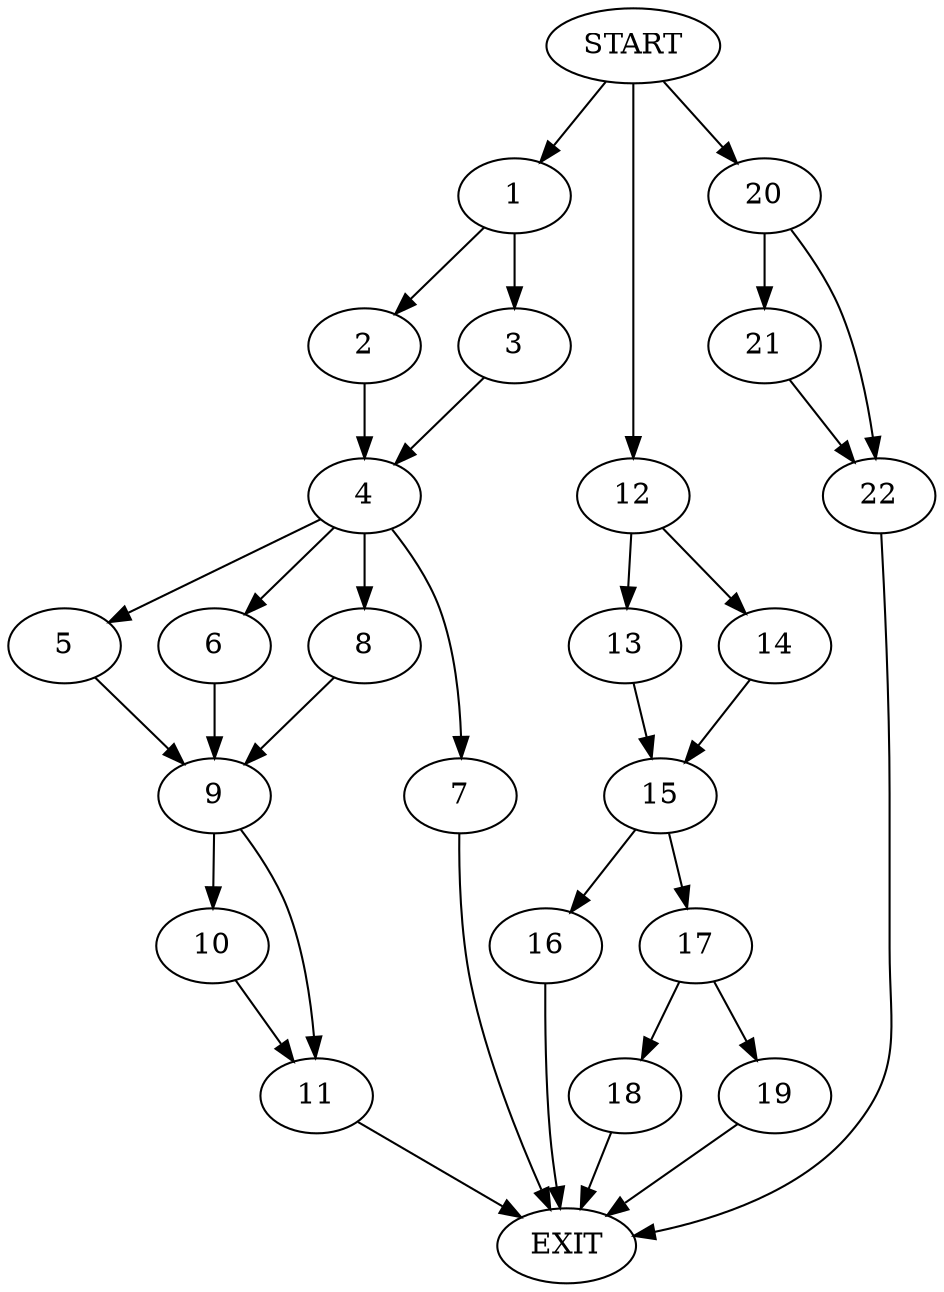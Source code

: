 digraph {
0 [label="START"]
23 [label="EXIT"]
0 -> 1
1 -> 2
1 -> 3
3 -> 4
2 -> 4
4 -> 5
4 -> 6
4 -> 7
4 -> 8
8 -> 9
7 -> 23
5 -> 9
6 -> 9
9 -> 10
9 -> 11
11 -> 23
10 -> 11
0 -> 12
12 -> 13
12 -> 14
13 -> 15
14 -> 15
15 -> 16
15 -> 17
16 -> 23
17 -> 18
17 -> 19
19 -> 23
18 -> 23
0 -> 20
20 -> 21
20 -> 22
21 -> 22
22 -> 23
}
